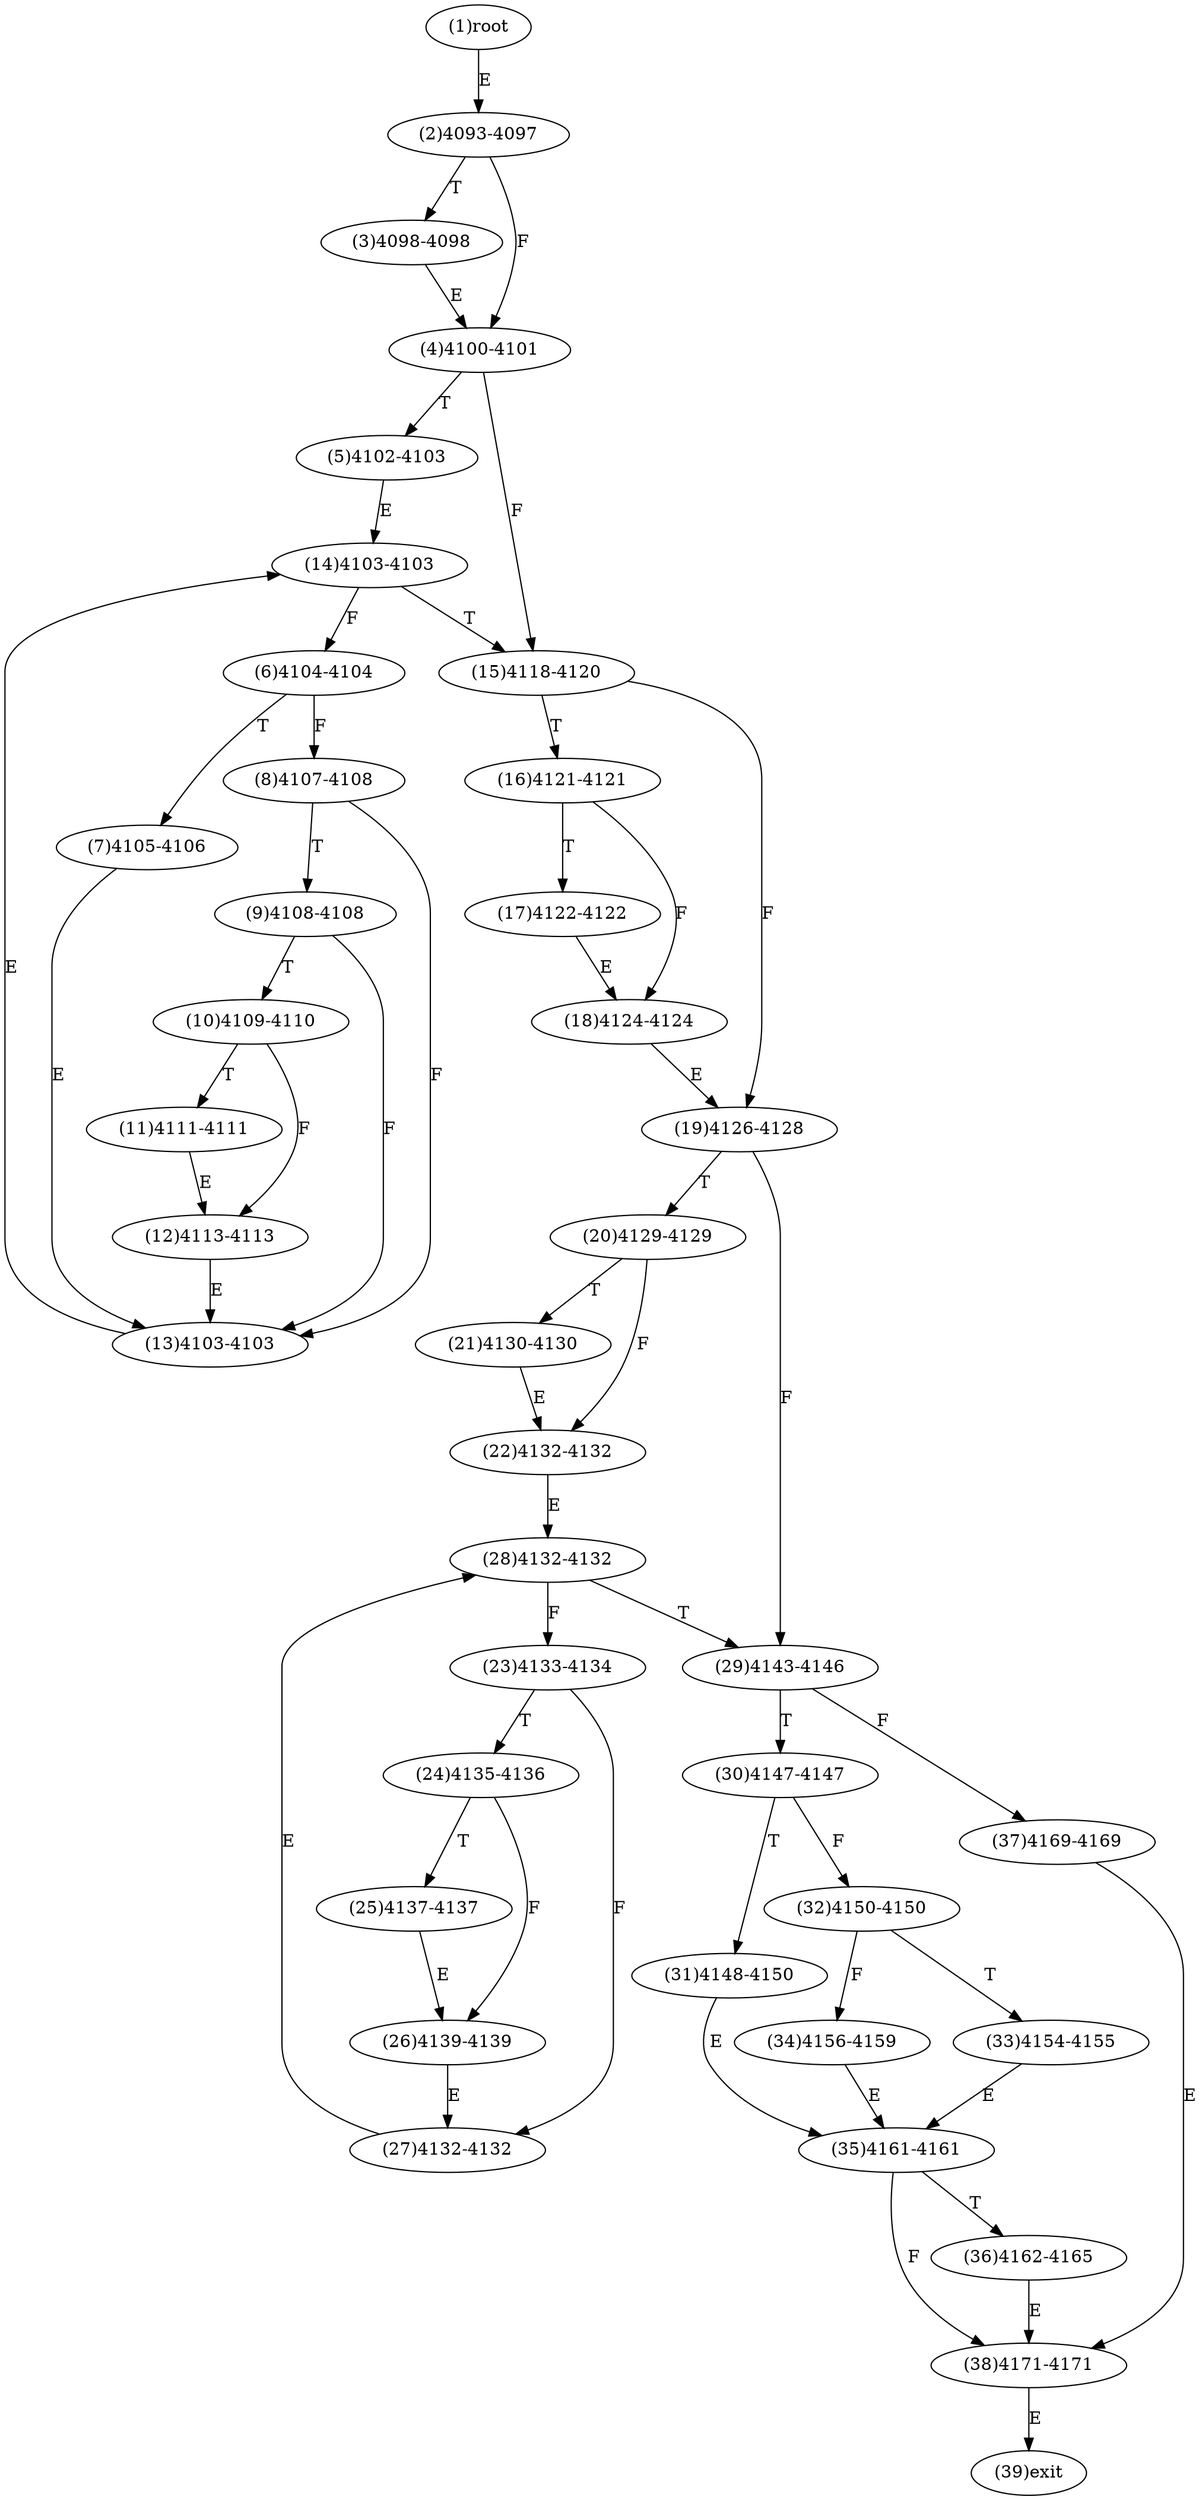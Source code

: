digraph "" { 
1[ label="(1)root"];
2[ label="(2)4093-4097"];
3[ label="(3)4098-4098"];
4[ label="(4)4100-4101"];
5[ label="(5)4102-4103"];
6[ label="(6)4104-4104"];
7[ label="(7)4105-4106"];
8[ label="(8)4107-4108"];
9[ label="(9)4108-4108"];
10[ label="(10)4109-4110"];
11[ label="(11)4111-4111"];
12[ label="(12)4113-4113"];
13[ label="(13)4103-4103"];
14[ label="(14)4103-4103"];
15[ label="(15)4118-4120"];
17[ label="(17)4122-4122"];
16[ label="(16)4121-4121"];
19[ label="(19)4126-4128"];
18[ label="(18)4124-4124"];
21[ label="(21)4130-4130"];
20[ label="(20)4129-4129"];
23[ label="(23)4133-4134"];
22[ label="(22)4132-4132"];
25[ label="(25)4137-4137"];
24[ label="(24)4135-4136"];
27[ label="(27)4132-4132"];
26[ label="(26)4139-4139"];
29[ label="(29)4143-4146"];
28[ label="(28)4132-4132"];
31[ label="(31)4148-4150"];
30[ label="(30)4147-4147"];
34[ label="(34)4156-4159"];
35[ label="(35)4161-4161"];
32[ label="(32)4150-4150"];
33[ label="(33)4154-4155"];
38[ label="(38)4171-4171"];
39[ label="(39)exit"];
36[ label="(36)4162-4165"];
37[ label="(37)4169-4169"];
1->2[ label="E"];
2->4[ label="F"];
2->3[ label="T"];
3->4[ label="E"];
4->15[ label="F"];
4->5[ label="T"];
5->14[ label="E"];
6->8[ label="F"];
6->7[ label="T"];
7->13[ label="E"];
8->13[ label="F"];
8->9[ label="T"];
9->13[ label="F"];
9->10[ label="T"];
10->12[ label="F"];
10->11[ label="T"];
11->12[ label="E"];
12->13[ label="E"];
13->14[ label="E"];
14->6[ label="F"];
14->15[ label="T"];
15->19[ label="F"];
15->16[ label="T"];
16->18[ label="F"];
16->17[ label="T"];
17->18[ label="E"];
18->19[ label="E"];
19->29[ label="F"];
19->20[ label="T"];
20->22[ label="F"];
20->21[ label="T"];
21->22[ label="E"];
22->28[ label="E"];
23->27[ label="F"];
23->24[ label="T"];
24->26[ label="F"];
24->25[ label="T"];
25->26[ label="E"];
26->27[ label="E"];
27->28[ label="E"];
28->23[ label="F"];
28->29[ label="T"];
29->37[ label="F"];
29->30[ label="T"];
30->32[ label="F"];
30->31[ label="T"];
31->35[ label="E"];
32->34[ label="F"];
32->33[ label="T"];
33->35[ label="E"];
34->35[ label="E"];
35->38[ label="F"];
35->36[ label="T"];
36->38[ label="E"];
37->38[ label="E"];
38->39[ label="E"];
}